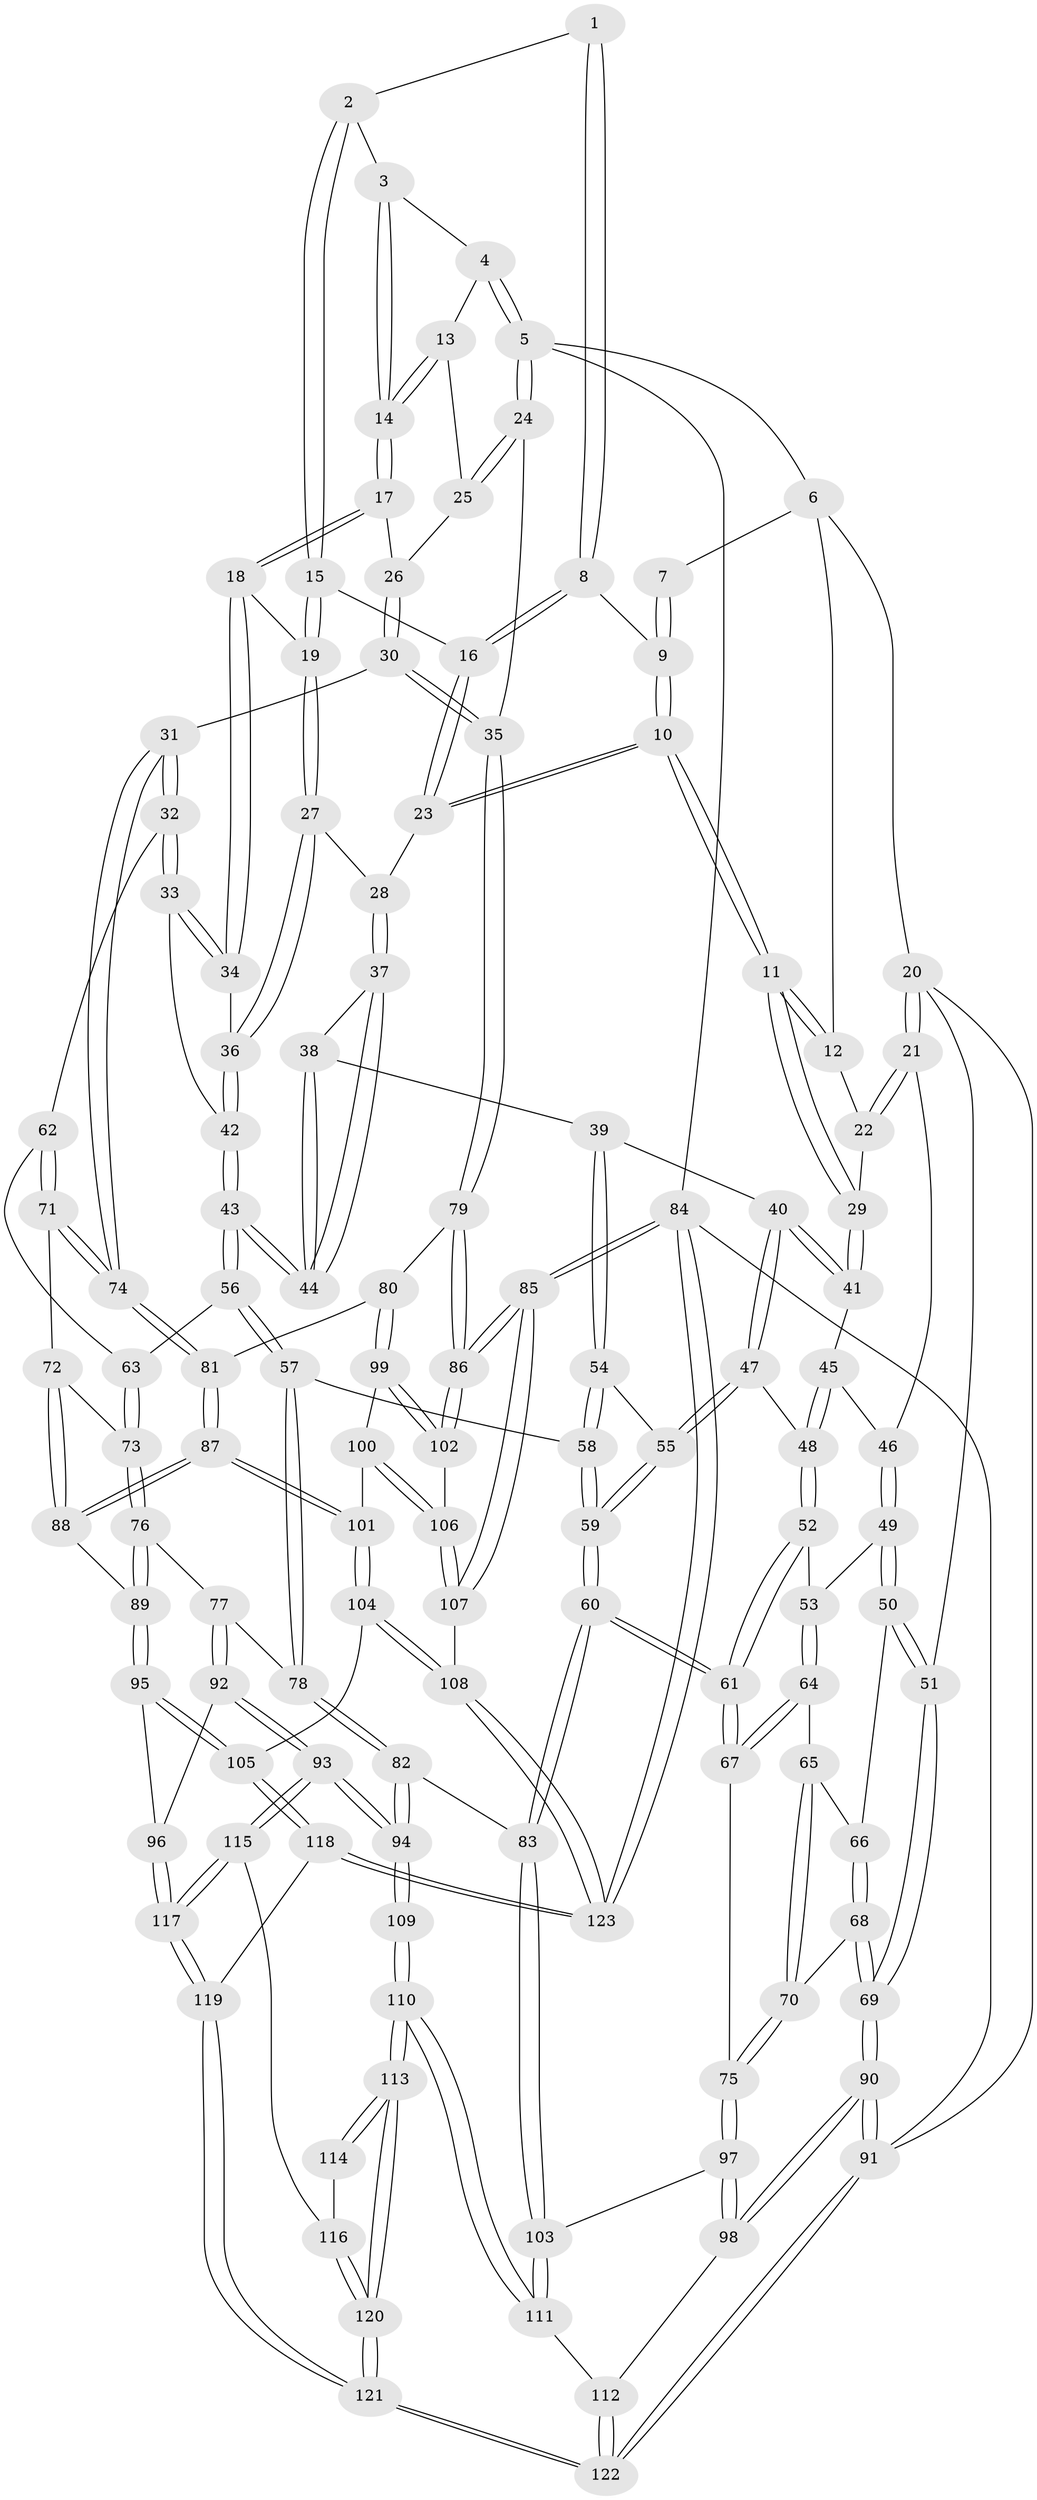 // Generated by graph-tools (version 1.1) at 2025/27/03/09/25 03:27:07]
// undirected, 123 vertices, 304 edges
graph export_dot {
graph [start="1"]
  node [color=gray90,style=filled];
  1 [pos="+0.4107641218686789+0"];
  2 [pos="+0.6319947587210849+0"];
  3 [pos="+0.6584146649456655+0"];
  4 [pos="+0.8791880533573357+0"];
  5 [pos="+1+0"];
  6 [pos="+0.1842557784015393+0"];
  7 [pos="+0.2786289803814529+0"];
  8 [pos="+0.42705941092723615+0.07019790947185992"];
  9 [pos="+0.3177142770566902+0.025897357717538774"];
  10 [pos="+0.27636151506748535+0.2079990572624428"];
  11 [pos="+0.26617429943029175+0.21512499615087202"];
  12 [pos="+0.1432182026862546+0"];
  13 [pos="+0.8622181977103578+0.08867080843894305"];
  14 [pos="+0.7429752214509338+0.13731011556146558"];
  15 [pos="+0.5360253282592566+0.09341599835676888"];
  16 [pos="+0.4677735795096334+0.11648390505129556"];
  17 [pos="+0.731194360073981+0.17408075844240792"];
  18 [pos="+0.7090462408440269+0.1981189183150746"];
  19 [pos="+0.5662607055651275+0.1319828170078447"];
  20 [pos="+0+0.19849317023284319"];
  21 [pos="+0+0.20397466596961314"];
  22 [pos="+0.026698690723978985+0.15734898354012142"];
  23 [pos="+0.3992590786397904+0.19042260266219882"];
  24 [pos="+1+0"];
  25 [pos="+0.8892119553176795+0.10970452450188731"];
  26 [pos="+0.9021330368351101+0.22069940294430526"];
  27 [pos="+0.5364512247712345+0.26076122048044703"];
  28 [pos="+0.4700830669086092+0.26224179788246726"];
  29 [pos="+0.2609309586466449+0.22179289106823794"];
  30 [pos="+1+0.3852328606091353"];
  31 [pos="+0.9557685574738252+0.4113788452496824"];
  32 [pos="+0.8537298133622311+0.41866423782716716"];
  33 [pos="+0.7381840580836097+0.3513974278103387"];
  34 [pos="+0.703969571804851+0.2400220721773766"];
  35 [pos="+1+0.3880324218370529"];
  36 [pos="+0.5585488042073414+0.27837775796139924"];
  37 [pos="+0.46508552110621665+0.2848630249277958"];
  38 [pos="+0.3990331443014022+0.3844027988228525"];
  39 [pos="+0.39341876373010404+0.3852033623434686"];
  40 [pos="+0.3816698209727274+0.37755024092363976"];
  41 [pos="+0.2556656379793164+0.2900992959777329"];
  42 [pos="+0.5692406866201563+0.4329961369891838"];
  43 [pos="+0.5627827482845217+0.4406170841611258"];
  44 [pos="+0.553249761674245+0.4355624643746794"];
  45 [pos="+0.24769634721706885+0.30101781981787556"];
  46 [pos="+0.10572125114104555+0.36927799506927583"];
  47 [pos="+0.28556393148701126+0.4630948851974556"];
  48 [pos="+0.24733218944710328+0.4365265373285741"];
  49 [pos="+0.08822826676465961+0.4612297050330872"];
  50 [pos="+0.030348082434371006+0.48461782281558846"];
  51 [pos="+0+0.505145862421048"];
  52 [pos="+0.20190969340854448+0.4926373663885385"];
  53 [pos="+0.12400072689510216+0.48981760919218"];
  54 [pos="+0.37546242177492894+0.45556087545934526"];
  55 [pos="+0.29498672364580164+0.4704470469465811"];
  56 [pos="+0.560831730880293+0.4947234676213707"];
  57 [pos="+0.5345220744085531+0.532062310477211"];
  58 [pos="+0.40347684230446146+0.5505581384462904"];
  59 [pos="+0.31898065490277583+0.6308814570523411"];
  60 [pos="+0.2967162357221974+0.6655012727349999"];
  61 [pos="+0.2902520854091314+0.6643922163822046"];
  62 [pos="+0.7782313099845926+0.5180264247750123"];
  63 [pos="+0.6682618844701382+0.5419134015554392"];
  64 [pos="+0.12629504679780382+0.5690184563784523"];
  65 [pos="+0.07653984777366786+0.5824685831706113"];
  66 [pos="+0.05981078915547623+0.5790715509675303"];
  67 [pos="+0.19880395996040567+0.6793265529389618"];
  68 [pos="+0+0.6668954381645945"];
  69 [pos="+0+0.7248074443637799"];
  70 [pos="+0.08741827813862804+0.6602125644555012"];
  71 [pos="+0.7815594478724402+0.6170569909121726"];
  72 [pos="+0.6980269259708417+0.6604728963199764"];
  73 [pos="+0.6808631225086359+0.6572051492969866"];
  74 [pos="+0.8575244290891167+0.685540352112853"];
  75 [pos="+0.19868181518806263+0.6794003938997992"];
  76 [pos="+0.6384448101905111+0.6773839207866262"];
  77 [pos="+0.561305865099658+0.6770931577539683"];
  78 [pos="+0.5510067875621618+0.6708142139950389"];
  79 [pos="+1+0.41607232207946543"];
  80 [pos="+0.8790755113976145+0.7014055529385012"];
  81 [pos="+0.8603701474320502+0.6930938585208531"];
  82 [pos="+0.36882516375889945+0.7606848000030136"];
  83 [pos="+0.36870475199659214+0.7605645522014464"];
  84 [pos="+1+1"];
  85 [pos="+1+1"];
  86 [pos="+1+0.7679766927442624"];
  87 [pos="+0.7752891909483894+0.762950039267754"];
  88 [pos="+0.7606689925285932+0.7584626261714705"];
  89 [pos="+0.6782046808021548+0.7830671985239049"];
  90 [pos="+0+0.800219262585895"];
  91 [pos="+0+1"];
  92 [pos="+0.5979598915022646+0.8377635277037824"];
  93 [pos="+0.3825752797660785+0.7965272845050303"];
  94 [pos="+0.3755780505440636+0.7874955667295179"];
  95 [pos="+0.6360531099861075+0.8344697444192459"];
  96 [pos="+0.6045863443544987+0.8443816365713727"];
  97 [pos="+0.13190901756935672+0.7792568947620301"];
  98 [pos="+0+0.8074343973424184"];
  99 [pos="+0.9206695115039739+0.732079224098637"];
  100 [pos="+0.8907215298592434+0.8031997951362481"];
  101 [pos="+0.7937859101966296+0.8431323284530068"];
  102 [pos="+1+0.7683598523401348"];
  103 [pos="+0.1605631545584471+0.8579530385988318"];
  104 [pos="+0.7896445538253104+0.8795113200317382"];
  105 [pos="+0.7653939783388632+0.8937298054449825"];
  106 [pos="+0.9104391264471967+0.8713815578675026"];
  107 [pos="+0.8857446913954315+0.9138574133760086"];
  108 [pos="+0.8690191403827786+0.9195786592035267"];
  109 [pos="+0.3407690381526911+0.824545649199768"];
  110 [pos="+0.19292008919426923+0.9130644348019812"];
  111 [pos="+0.1616928538453159+0.883522013571461"];
  112 [pos="+0.10103860602733811+0.9092334787207467"];
  113 [pos="+0.22940578902902417+1"];
  114 [pos="+0.3037443128985538+0.9048277158854032"];
  115 [pos="+0.42594557536839767+0.9292399739582317"];
  116 [pos="+0.33494772121732896+0.9677052705064502"];
  117 [pos="+0.5558328110318917+1"];
  118 [pos="+0.5997689930657548+1"];
  119 [pos="+0.5924482195205704+1"];
  120 [pos="+0.23111199399256901+1"];
  121 [pos="+0.1757214872695671+1"];
  122 [pos="+0+1"];
  123 [pos="+0.8203249387758098+1"];
  1 -- 2;
  1 -- 8;
  1 -- 8;
  2 -- 3;
  2 -- 15;
  2 -- 15;
  3 -- 4;
  3 -- 14;
  3 -- 14;
  4 -- 5;
  4 -- 5;
  4 -- 13;
  5 -- 6;
  5 -- 24;
  5 -- 24;
  5 -- 84;
  6 -- 7;
  6 -- 12;
  6 -- 20;
  7 -- 9;
  7 -- 9;
  8 -- 9;
  8 -- 16;
  8 -- 16;
  9 -- 10;
  9 -- 10;
  10 -- 11;
  10 -- 11;
  10 -- 23;
  10 -- 23;
  11 -- 12;
  11 -- 12;
  11 -- 29;
  11 -- 29;
  12 -- 22;
  13 -- 14;
  13 -- 14;
  13 -- 25;
  14 -- 17;
  14 -- 17;
  15 -- 16;
  15 -- 19;
  15 -- 19;
  16 -- 23;
  16 -- 23;
  17 -- 18;
  17 -- 18;
  17 -- 26;
  18 -- 19;
  18 -- 34;
  18 -- 34;
  19 -- 27;
  19 -- 27;
  20 -- 21;
  20 -- 21;
  20 -- 51;
  20 -- 91;
  21 -- 22;
  21 -- 22;
  21 -- 46;
  22 -- 29;
  23 -- 28;
  24 -- 25;
  24 -- 25;
  24 -- 35;
  25 -- 26;
  26 -- 30;
  26 -- 30;
  27 -- 28;
  27 -- 36;
  27 -- 36;
  28 -- 37;
  28 -- 37;
  29 -- 41;
  29 -- 41;
  30 -- 31;
  30 -- 35;
  30 -- 35;
  31 -- 32;
  31 -- 32;
  31 -- 74;
  31 -- 74;
  32 -- 33;
  32 -- 33;
  32 -- 62;
  33 -- 34;
  33 -- 34;
  33 -- 42;
  34 -- 36;
  35 -- 79;
  35 -- 79;
  36 -- 42;
  36 -- 42;
  37 -- 38;
  37 -- 44;
  37 -- 44;
  38 -- 39;
  38 -- 44;
  38 -- 44;
  39 -- 40;
  39 -- 54;
  39 -- 54;
  40 -- 41;
  40 -- 41;
  40 -- 47;
  40 -- 47;
  41 -- 45;
  42 -- 43;
  42 -- 43;
  43 -- 44;
  43 -- 44;
  43 -- 56;
  43 -- 56;
  45 -- 46;
  45 -- 48;
  45 -- 48;
  46 -- 49;
  46 -- 49;
  47 -- 48;
  47 -- 55;
  47 -- 55;
  48 -- 52;
  48 -- 52;
  49 -- 50;
  49 -- 50;
  49 -- 53;
  50 -- 51;
  50 -- 51;
  50 -- 66;
  51 -- 69;
  51 -- 69;
  52 -- 53;
  52 -- 61;
  52 -- 61;
  53 -- 64;
  53 -- 64;
  54 -- 55;
  54 -- 58;
  54 -- 58;
  55 -- 59;
  55 -- 59;
  56 -- 57;
  56 -- 57;
  56 -- 63;
  57 -- 58;
  57 -- 78;
  57 -- 78;
  58 -- 59;
  58 -- 59;
  59 -- 60;
  59 -- 60;
  60 -- 61;
  60 -- 61;
  60 -- 83;
  60 -- 83;
  61 -- 67;
  61 -- 67;
  62 -- 63;
  62 -- 71;
  62 -- 71;
  63 -- 73;
  63 -- 73;
  64 -- 65;
  64 -- 67;
  64 -- 67;
  65 -- 66;
  65 -- 70;
  65 -- 70;
  66 -- 68;
  66 -- 68;
  67 -- 75;
  68 -- 69;
  68 -- 69;
  68 -- 70;
  69 -- 90;
  69 -- 90;
  70 -- 75;
  70 -- 75;
  71 -- 72;
  71 -- 74;
  71 -- 74;
  72 -- 73;
  72 -- 88;
  72 -- 88;
  73 -- 76;
  73 -- 76;
  74 -- 81;
  74 -- 81;
  75 -- 97;
  75 -- 97;
  76 -- 77;
  76 -- 89;
  76 -- 89;
  77 -- 78;
  77 -- 92;
  77 -- 92;
  78 -- 82;
  78 -- 82;
  79 -- 80;
  79 -- 86;
  79 -- 86;
  80 -- 81;
  80 -- 99;
  80 -- 99;
  81 -- 87;
  81 -- 87;
  82 -- 83;
  82 -- 94;
  82 -- 94;
  83 -- 103;
  83 -- 103;
  84 -- 85;
  84 -- 85;
  84 -- 123;
  84 -- 123;
  84 -- 91;
  85 -- 86;
  85 -- 86;
  85 -- 107;
  85 -- 107;
  86 -- 102;
  86 -- 102;
  87 -- 88;
  87 -- 88;
  87 -- 101;
  87 -- 101;
  88 -- 89;
  89 -- 95;
  89 -- 95;
  90 -- 91;
  90 -- 91;
  90 -- 98;
  90 -- 98;
  91 -- 122;
  91 -- 122;
  92 -- 93;
  92 -- 93;
  92 -- 96;
  93 -- 94;
  93 -- 94;
  93 -- 115;
  93 -- 115;
  94 -- 109;
  94 -- 109;
  95 -- 96;
  95 -- 105;
  95 -- 105;
  96 -- 117;
  96 -- 117;
  97 -- 98;
  97 -- 98;
  97 -- 103;
  98 -- 112;
  99 -- 100;
  99 -- 102;
  99 -- 102;
  100 -- 101;
  100 -- 106;
  100 -- 106;
  101 -- 104;
  101 -- 104;
  102 -- 106;
  103 -- 111;
  103 -- 111;
  104 -- 105;
  104 -- 108;
  104 -- 108;
  105 -- 118;
  105 -- 118;
  106 -- 107;
  106 -- 107;
  107 -- 108;
  108 -- 123;
  108 -- 123;
  109 -- 110;
  109 -- 110;
  110 -- 111;
  110 -- 111;
  110 -- 113;
  110 -- 113;
  111 -- 112;
  112 -- 122;
  112 -- 122;
  113 -- 114;
  113 -- 114;
  113 -- 120;
  113 -- 120;
  114 -- 116;
  115 -- 116;
  115 -- 117;
  115 -- 117;
  116 -- 120;
  116 -- 120;
  117 -- 119;
  117 -- 119;
  118 -- 119;
  118 -- 123;
  118 -- 123;
  119 -- 121;
  119 -- 121;
  120 -- 121;
  120 -- 121;
  121 -- 122;
  121 -- 122;
}
